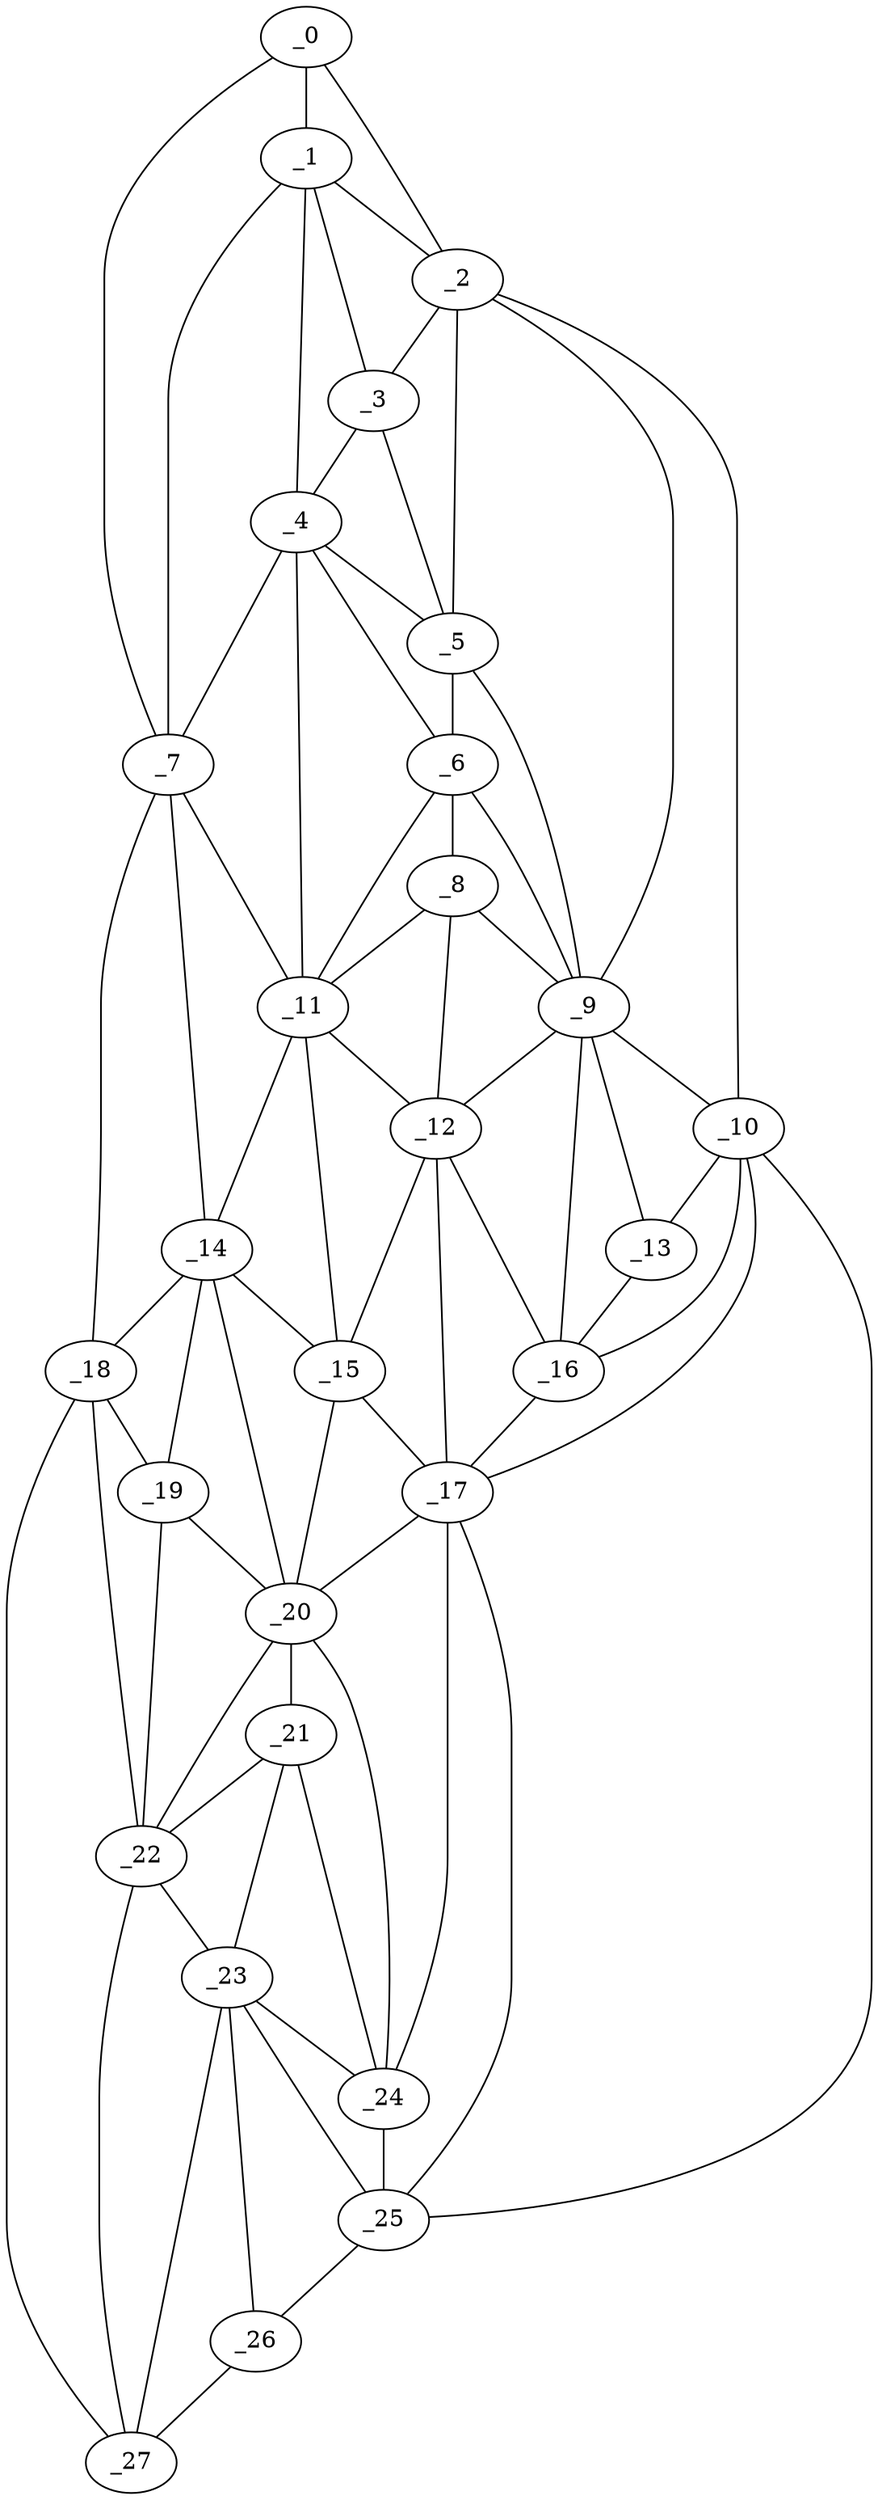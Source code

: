 graph "obj15__235.gxl" {
	_0	 [x=8,
		y=40];
	_1	 [x=27,
		y=56];
	_0 -- _1	 [valence=2];
	_2	 [x=39,
		y=33];
	_0 -- _2	 [valence=1];
	_7	 [x=56,
		y=84];
	_0 -- _7	 [valence=1];
	_1 -- _2	 [valence=2];
	_3	 [x=41,
		y=53];
	_1 -- _3	 [valence=1];
	_4	 [x=45,
		y=56];
	_1 -- _4	 [valence=2];
	_1 -- _7	 [valence=2];
	_2 -- _3	 [valence=2];
	_5	 [x=47,
		y=48];
	_2 -- _5	 [valence=2];
	_9	 [x=60,
		y=41];
	_2 -- _9	 [valence=1];
	_10	 [x=61,
		y=31];
	_2 -- _10	 [valence=1];
	_3 -- _4	 [valence=1];
	_3 -- _5	 [valence=2];
	_4 -- _5	 [valence=2];
	_6	 [x=51,
		y=50];
	_4 -- _6	 [valence=2];
	_4 -- _7	 [valence=1];
	_11	 [x=61,
		y=67];
	_4 -- _11	 [valence=2];
	_5 -- _6	 [valence=2];
	_5 -- _9	 [valence=1];
	_8	 [x=57,
		y=49];
	_6 -- _8	 [valence=2];
	_6 -- _9	 [valence=2];
	_6 -- _11	 [valence=1];
	_7 -- _11	 [valence=1];
	_14	 [x=70,
		y=84];
	_7 -- _14	 [valence=1];
	_18	 [x=88,
		y=98];
	_7 -- _18	 [valence=1];
	_8 -- _9	 [valence=1];
	_8 -- _11	 [valence=2];
	_12	 [x=65,
		y=55];
	_8 -- _12	 [valence=1];
	_9 -- _10	 [valence=2];
	_9 -- _12	 [valence=2];
	_13	 [x=66,
		y=38];
	_9 -- _13	 [valence=2];
	_16	 [x=72,
		y=41];
	_9 -- _16	 [valence=1];
	_10 -- _13	 [valence=1];
	_10 -- _16	 [valence=2];
	_17	 [x=85,
		y=47];
	_10 -- _17	 [valence=2];
	_25	 [x=122,
		y=68];
	_10 -- _25	 [valence=1];
	_11 -- _12	 [valence=1];
	_11 -- _14	 [valence=2];
	_15	 [x=71,
		y=69];
	_11 -- _15	 [valence=2];
	_12 -- _15	 [valence=2];
	_12 -- _16	 [valence=2];
	_12 -- _17	 [valence=2];
	_13 -- _16	 [valence=2];
	_14 -- _15	 [valence=1];
	_14 -- _18	 [valence=2];
	_19	 [x=90,
		y=88];
	_14 -- _19	 [valence=2];
	_20	 [x=91,
		y=76];
	_14 -- _20	 [valence=2];
	_15 -- _17	 [valence=1];
	_15 -- _20	 [valence=1];
	_16 -- _17	 [valence=2];
	_17 -- _20	 [valence=2];
	_24	 [x=107,
		y=60];
	_17 -- _24	 [valence=1];
	_17 -- _25	 [valence=1];
	_18 -- _19	 [valence=2];
	_22	 [x=97,
		y=86];
	_18 -- _22	 [valence=2];
	_27	 [x=124,
		y=87];
	_18 -- _27	 [valence=1];
	_19 -- _20	 [valence=2];
	_19 -- _22	 [valence=2];
	_21	 [x=95,
		y=76];
	_20 -- _21	 [valence=2];
	_20 -- _22	 [valence=2];
	_20 -- _24	 [valence=2];
	_21 -- _22	 [valence=1];
	_23	 [x=106,
		y=74];
	_21 -- _23	 [valence=2];
	_21 -- _24	 [valence=1];
	_22 -- _23	 [valence=2];
	_22 -- _27	 [valence=1];
	_23 -- _24	 [valence=2];
	_23 -- _25	 [valence=2];
	_26	 [x=124,
		y=79];
	_23 -- _26	 [valence=2];
	_23 -- _27	 [valence=2];
	_24 -- _25	 [valence=1];
	_25 -- _26	 [valence=1];
	_26 -- _27	 [valence=1];
}
